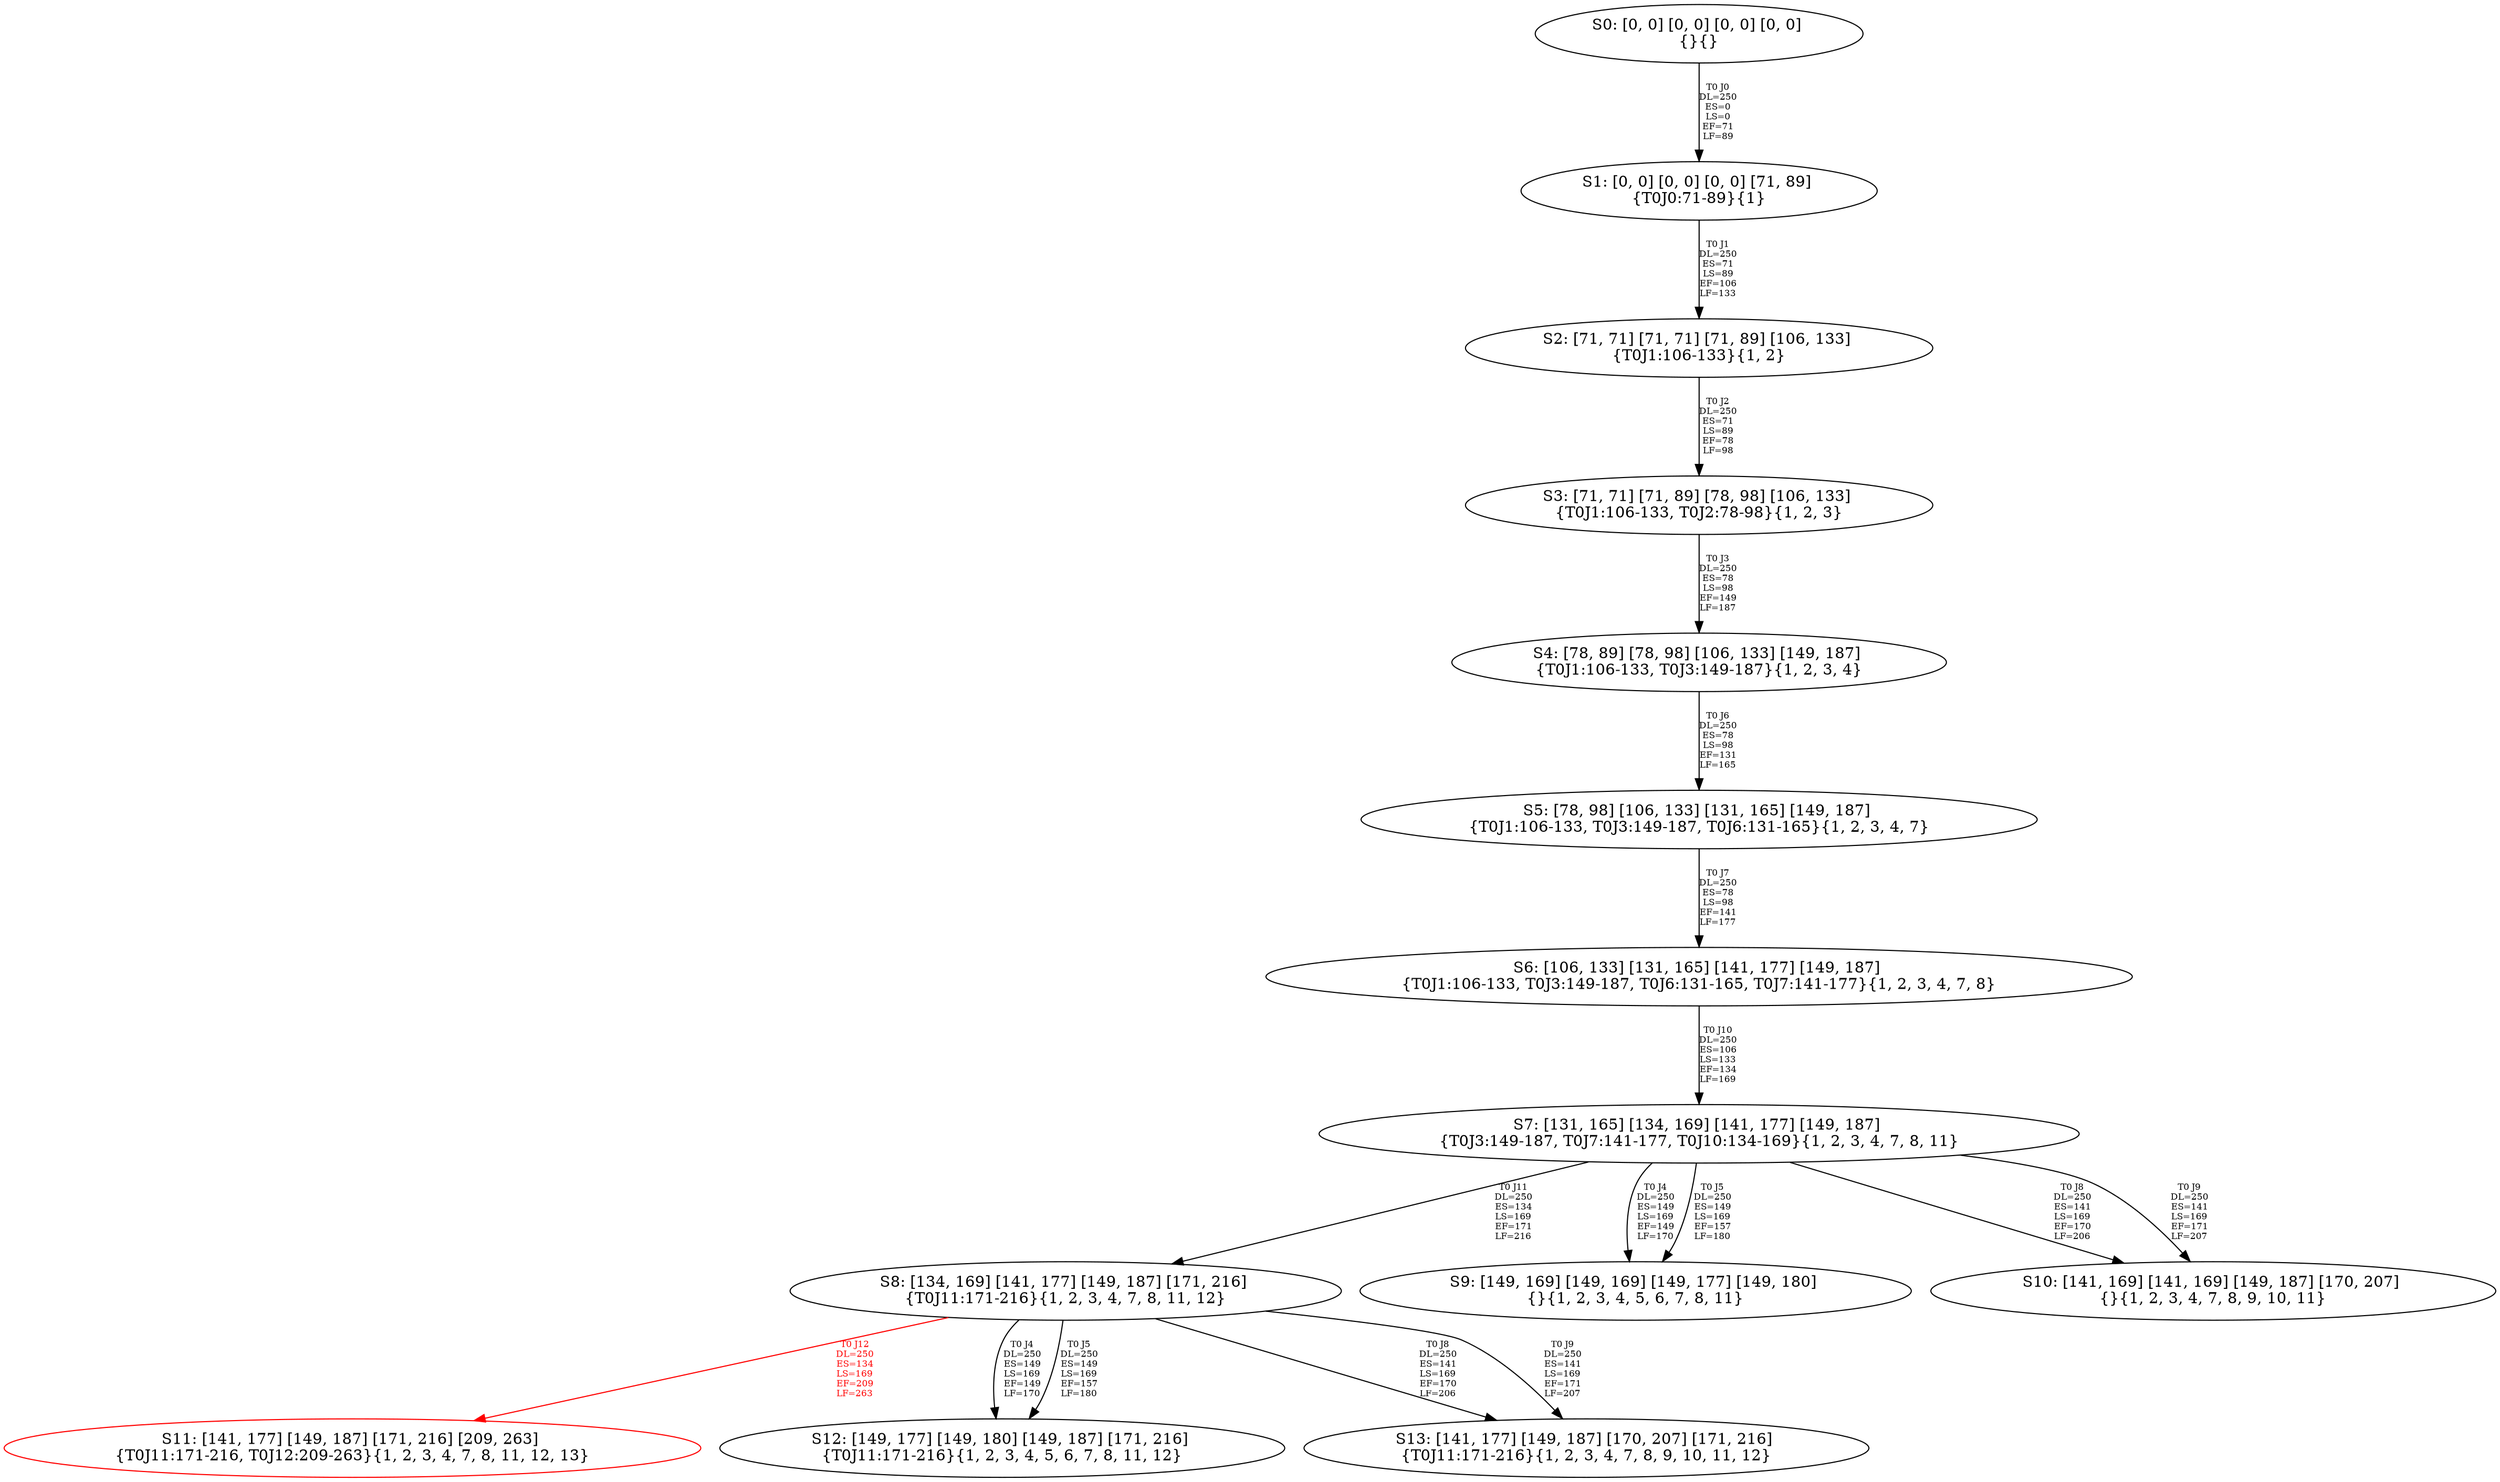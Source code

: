 digraph {
	S0[label="S0: [0, 0] [0, 0] [0, 0] [0, 0] \n{}{}"];
	S1[label="S1: [0, 0] [0, 0] [0, 0] [71, 89] \n{T0J0:71-89}{1}"];
	S2[label="S2: [71, 71] [71, 71] [71, 89] [106, 133] \n{T0J1:106-133}{1, 2}"];
	S3[label="S3: [71, 71] [71, 89] [78, 98] [106, 133] \n{T0J1:106-133, T0J2:78-98}{1, 2, 3}"];
	S4[label="S4: [78, 89] [78, 98] [106, 133] [149, 187] \n{T0J1:106-133, T0J3:149-187}{1, 2, 3, 4}"];
	S5[label="S5: [78, 98] [106, 133] [131, 165] [149, 187] \n{T0J1:106-133, T0J3:149-187, T0J6:131-165}{1, 2, 3, 4, 7}"];
	S6[label="S6: [106, 133] [131, 165] [141, 177] [149, 187] \n{T0J1:106-133, T0J3:149-187, T0J6:131-165, T0J7:141-177}{1, 2, 3, 4, 7, 8}"];
	S7[label="S7: [131, 165] [134, 169] [141, 177] [149, 187] \n{T0J3:149-187, T0J7:141-177, T0J10:134-169}{1, 2, 3, 4, 7, 8, 11}"];
	S8[label="S8: [134, 169] [141, 177] [149, 187] [171, 216] \n{T0J11:171-216}{1, 2, 3, 4, 7, 8, 11, 12}"];
	S9[label="S9: [149, 169] [149, 169] [149, 177] [149, 180] \n{}{1, 2, 3, 4, 5, 6, 7, 8, 11}"];
	S10[label="S10: [141, 169] [141, 169] [149, 187] [170, 207] \n{}{1, 2, 3, 4, 7, 8, 9, 10, 11}"];
	S11[label="S11: [141, 177] [149, 187] [171, 216] [209, 263] \n{T0J11:171-216, T0J12:209-263}{1, 2, 3, 4, 7, 8, 11, 12, 13}"];
	S12[label="S12: [149, 177] [149, 180] [149, 187] [171, 216] \n{T0J11:171-216}{1, 2, 3, 4, 5, 6, 7, 8, 11, 12}"];
	S13[label="S13: [141, 177] [149, 187] [170, 207] [171, 216] \n{T0J11:171-216}{1, 2, 3, 4, 7, 8, 9, 10, 11, 12}"];
	S0 -> S1[label="T0 J0\nDL=250\nES=0\nLS=0\nEF=71\nLF=89",fontsize=8];
	S1 -> S2[label="T0 J1\nDL=250\nES=71\nLS=89\nEF=106\nLF=133",fontsize=8];
	S2 -> S3[label="T0 J2\nDL=250\nES=71\nLS=89\nEF=78\nLF=98",fontsize=8];
	S3 -> S4[label="T0 J3\nDL=250\nES=78\nLS=98\nEF=149\nLF=187",fontsize=8];
	S4 -> S5[label="T0 J6\nDL=250\nES=78\nLS=98\nEF=131\nLF=165",fontsize=8];
	S5 -> S6[label="T0 J7\nDL=250\nES=78\nLS=98\nEF=141\nLF=177",fontsize=8];
	S6 -> S7[label="T0 J10\nDL=250\nES=106\nLS=133\nEF=134\nLF=169",fontsize=8];
	S7 -> S9[label="T0 J4\nDL=250\nES=149\nLS=169\nEF=149\nLF=170",fontsize=8];
	S7 -> S9[label="T0 J5\nDL=250\nES=149\nLS=169\nEF=157\nLF=180",fontsize=8];
	S7 -> S10[label="T0 J8\nDL=250\nES=141\nLS=169\nEF=170\nLF=206",fontsize=8];
	S7 -> S10[label="T0 J9\nDL=250\nES=141\nLS=169\nEF=171\nLF=207",fontsize=8];
	S7 -> S8[label="T0 J11\nDL=250\nES=134\nLS=169\nEF=171\nLF=216",fontsize=8];
	S8 -> S12[label="T0 J4\nDL=250\nES=149\nLS=169\nEF=149\nLF=170",fontsize=8];
	S8 -> S12[label="T0 J5\nDL=250\nES=149\nLS=169\nEF=157\nLF=180",fontsize=8];
	S8 -> S13[label="T0 J8\nDL=250\nES=141\nLS=169\nEF=170\nLF=206",fontsize=8];
	S8 -> S13[label="T0 J9\nDL=250\nES=141\nLS=169\nEF=171\nLF=207",fontsize=8];
	S8 -> S11[label="T0 J12\nDL=250\nES=134\nLS=169\nEF=209\nLF=263",color=Red,fontcolor=Red,fontsize=8];
S11[color=Red];
}
